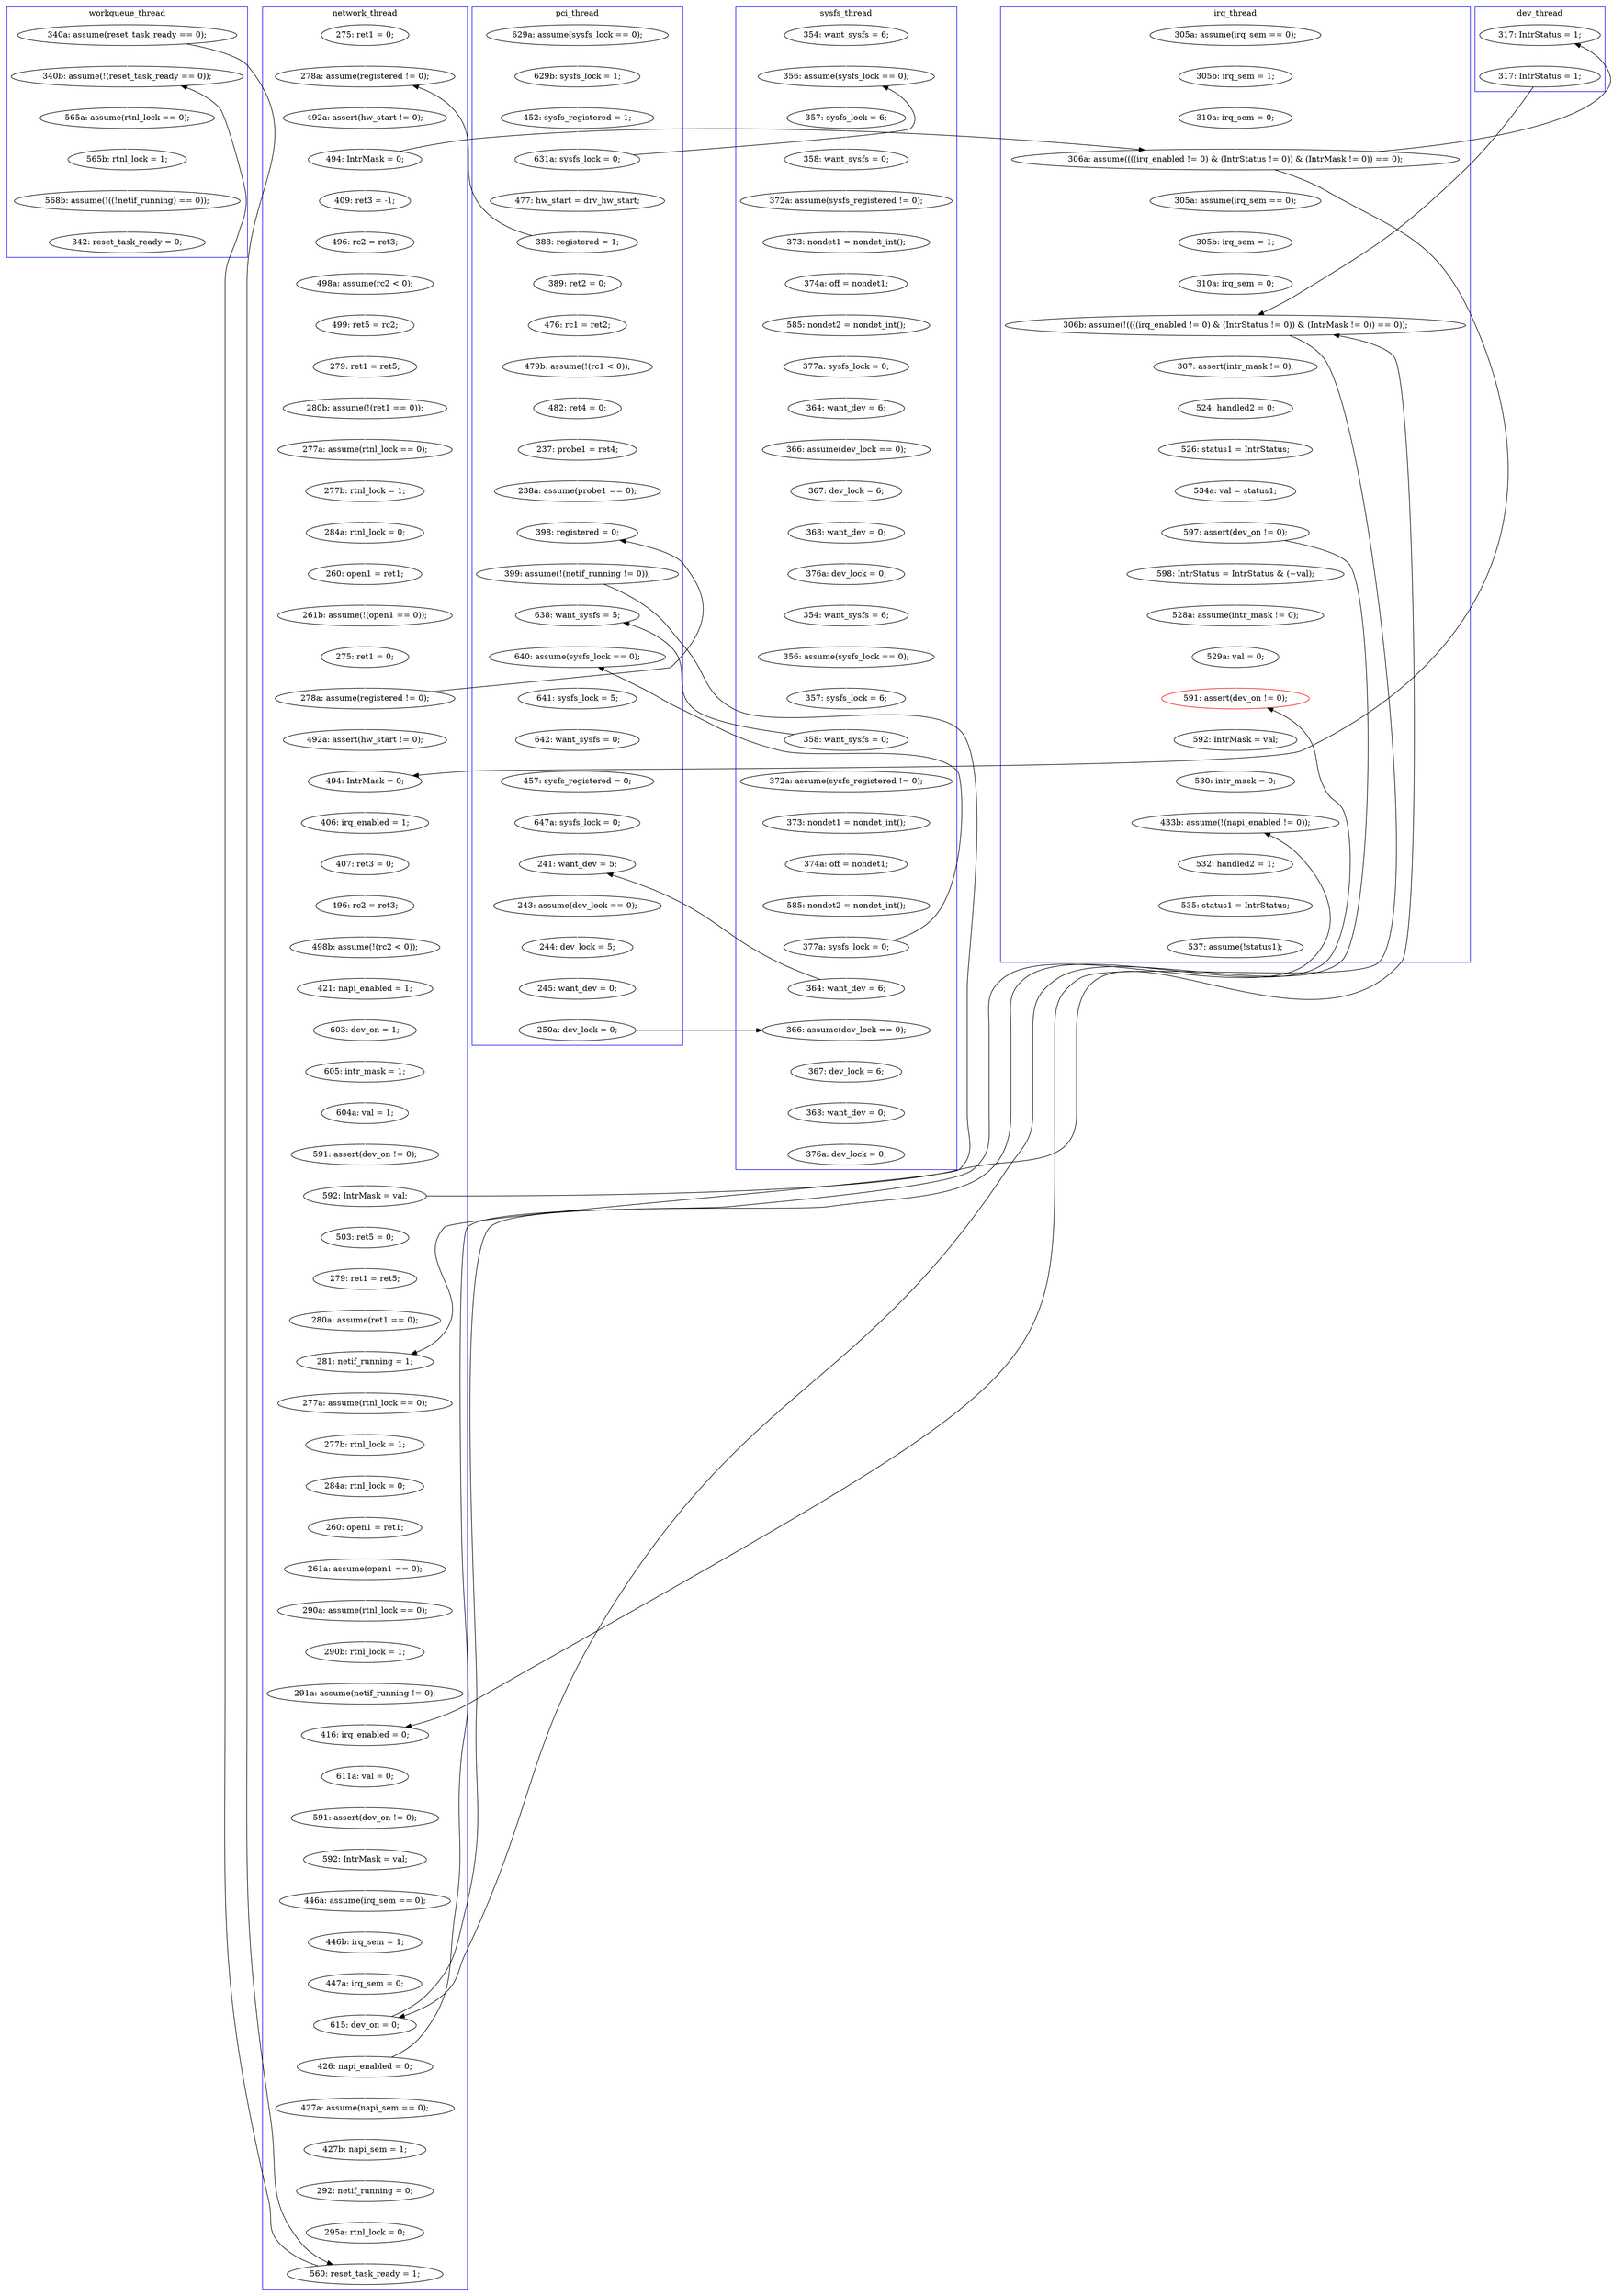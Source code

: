 digraph Counterexample {
	308 -> 322 [color = white, style = solid]
	157 -> 158 [color = white, style = solid]
	204 -> 208 [color = white, style = solid]
	36 -> 101 [color = black, style = solid, constraint = false]
	144 -> 183 [color = white, style = solid]
	262 -> 263 [color = black, style = solid, constraint = false]
	205 -> 206 [color = white, style = solid]
	191 -> 194 [color = white, style = solid]
	242 -> 244 [color = white, style = solid]
	70 -> 75 [color = white, style = solid]
	303 -> 304 [color = white, style = solid]
	213 -> 214 [color = white, style = solid]
	71 -> 72 [color = white, style = solid]
	40 -> 49 [color = white, style = solid]
	36 -> 40 [color = white, style = solid]
	269 -> 270 [color = white, style = solid]
	153 -> 155 [color = white, style = solid]
	263 -> 286 [color = black, style = solid, constraint = false]
	252 -> 253 [color = white, style = solid]
	56 -> 58 [color = white, style = solid]
	298 -> 309 [color = white, style = solid]
	117 -> 126 [color = white, style = solid]
	239 -> 256 [color = white, style = solid]
	292 -> 301 [color = white, style = solid]
	226 -> 230 [color = white, style = solid]
	80 -> 81 [color = white, style = solid]
	268 -> 294 [color = black, style = solid, constraint = false]
	146 -> 164 [color = white, style = solid]
	228 -> 237 [color = black, style = solid, constraint = false]
	198 -> 201 [color = white, style = solid]
	263 -> 268 [color = white, style = solid]
	86 -> 89 [color = white, style = solid]
	206 -> 207 [color = white, style = solid]
	72 -> 73 [color = white, style = solid]
	127 -> 279 [color = black, style = solid, constraint = false]
	126 -> 228 [color = black, style = solid, constraint = false]
	81 -> 85 [color = white, style = solid]
	258 -> 260 [color = white, style = solid]
	152 -> 153 [color = white, style = solid]
	91 -> 146 [color = black, style = solid, constraint = false]
	185 -> 208 [color = black, style = solid, constraint = false]
	141 -> 144 [color = white, style = solid]
	287 -> 289 [color = white, style = solid]
	100 -> 101 [color = white, style = solid]
	91 -> 117 [color = black, style = solid, constraint = false]
	279 -> 313 [color = black, style = solid, constraint = false]
	260 -> 262 [color = white, style = solid]
	73 -> 91 [color = white, style = solid]
	245 -> 252 [color = white, style = solid]
	112 -> 114 [color = white, style = solid]
	317 -> 319 [color = white, style = solid]
	189 -> 228 [color = black, style = solid, constraint = false]
	262 -> 264 [color = white, style = solid]
	172 -> 178 [color = white, style = solid]
	136 -> 145 [color = white, style = solid]
	286 -> 287 [color = white, style = solid]
	194 -> 200 [color = white, style = solid]
	66 -> 69 [color = white, style = solid]
	101 -> 102 [color = white, style = solid]
	211 -> 212 [color = white, style = solid]
	268 -> 269 [color = white, style = solid]
	150 -> 151 [color = white, style = solid]
	208 -> 211 [color = white, style = solid]
	212 -> 213 [color = white, style = solid]
	284 -> 286 [color = white, style = solid]
	75 -> 78 [color = white, style = solid]
	306 -> 307 [color = white, style = solid]
	149 -> 150 [color = white, style = solid]
	145 -> 146 [color = white, style = solid]
	42 -> 51 [color = white, style = solid]
	283 -> 284 [color = white, style = solid]
	105 -> 106 [color = white, style = solid]
	49 -> 51 [color = black, style = solid, constraint = false]
	158 -> 196 [color = black, style = solid, constraint = false]
	127 -> 313 [color = white, style = solid]
	89 -> 134 [color = white, style = solid]
	274 -> 279 [color = white, style = solid]
	165 -> 166 [color = white, style = solid]
	179 -> 180 [color = white, style = solid]
	313 -> 316 [color = white, style = solid]
	305 -> 306 [color = black, style = solid, constraint = false]
	169 -> 172 [color = white, style = solid]
	222 -> 228 [color = white, style = solid]
	316 -> 317 [color = white, style = solid]
	29 -> 32 [color = white, style = solid]
	219 -> 220 [color = white, style = solid]
	273 -> 274 [color = white, style = solid]
	200 -> 209 [color = white, style = solid]
	301 -> 302 [color = white, style = solid]
	58 -> 63 [color = white, style = solid]
	50 -> 121 [color = white, style = solid]
	158 -> 160 [color = white, style = solid]
	214 -> 217 [color = white, style = solid]
	200 -> 205 [color = black, style = solid, constraint = false]
	244 -> 245 [color = white, style = solid]
	228 -> 239 [color = white, style = solid]
	103 -> 105 [color = white, style = solid]
	51 -> 56 [color = white, style = solid]
	302 -> 303 [color = white, style = solid]
	161 -> 191 [color = white, style = solid]
	160 -> 161 [color = white, style = solid]
	151 -> 152 [color = white, style = solid]
	166 -> 169 [color = white, style = solid]
	91 -> 219 [color = white, style = solid]
	178 -> 179 [color = white, style = solid]
	32 -> 36 [color = white, style = solid]
	201 -> 204 [color = white, style = solid]
	189 -> 198 [color = white, style = solid]
	28 -> 29 [color = white, style = solid]
	296 -> 298 [color = white, style = solid]
	85 -> 86 [color = white, style = solid]
	289 -> 294 [color = white, style = solid]
	185 -> 196 [color = white, style = solid]
	109 -> 112 [color = white, style = solid]
	207 -> 233 [color = white, style = solid]
	264 -> 283 [color = white, style = solid]
	125 -> 141 [color = white, style = solid]
	237 -> 242 [color = white, style = solid]
	78 -> 80 [color = white, style = solid]
	209 -> 306 [color = white, style = solid]
	58 -> 91 [color = black, style = solid, constraint = false]
	156 -> 157 [color = white, style = solid]
	307 -> 308 [color = white, style = solid]
	254 -> 263 [color = white, style = solid]
	294 -> 296 [color = white, style = solid]
	253 -> 254 [color = white, style = solid]
	196 -> 205 [color = white, style = solid]
	256 -> 258 [color = white, style = solid]
	319 -> 335 [color = white, style = solid]
	183 -> 185 [color = white, style = solid]
	134 -> 136 [color = white, style = solid]
	304 -> 305 [color = white, style = solid]
	220 -> 222 [color = white, style = solid]
	164 -> 165 [color = white, style = solid]
	121 -> 124 [color = white, style = solid]
	186 -> 189 [color = white, style = solid]
	230 -> 237 [color = white, style = solid]
	106 -> 109 [color = white, style = solid]
	180 -> 186 [color = white, style = solid]
	102 -> 103 [color = white, style = solid]
	136 -> 183 [color = black, style = solid, constraint = false]
	209 -> 301 [color = black, style = solid, constraint = false]
	217 -> 225 [color = white, style = solid]
	233 -> 292 [color = white, style = solid]
	225 -> 226 [color = white, style = solid]
	270 -> 273 [color = white, style = solid]
	124 -> 125 [color = white, style = solid]
	114 -> 149 [color = white, style = solid]
	69 -> 70 [color = white, style = solid]
	63 -> 66 [color = white, style = solid]
	155 -> 156 [color = white, style = solid]
	49 -> 50 [color = white, style = solid]
	subgraph cluster7 {
		label = dev_thread
		color = blue
		117  [label = "317: IntrStatus = 1;"]
		126  [label = "317: IntrStatus = 1;"]
	}
	subgraph cluster5 {
		label = workqueue_thread
		color = blue
		127  [label = "340a: assume(reset_task_ready == 0);"]
		319  [label = "568b: assume(!((!netif_running) == 0));"]
		335  [label = "342: reset_task_ready = 0;"]
		316  [label = "565a: assume(rtnl_lock == 0);"]
		313  [label = "340b: assume(!(reset_task_ready == 0));"]
		317  [label = "565b: rtnl_lock = 1;"]
	}
	subgraph cluster3 {
		label = irq_thread
		color = blue
		289  [label = "530: intr_mask = 0;"]
		262  [label = "597: assert(dev_on != 0);"]
		309  [label = "537: assume(!status1);"]
		219  [label = "305a: assume(irq_sem == 0);"]
		260  [label = "534a: val = status1;"]
		283  [label = "528a: assume(intr_mask != 0);"]
		298  [label = "535: status1 = IntrStatus;"]
		294  [label = "433b: assume(!(napi_enabled != 0));"]
		222  [label = "310a: irq_sem = 0;"]
		71  [label = "305a: assume(irq_sem == 0);"]
		73  [label = "310a: irq_sem = 0;"]
		296  [label = "532: handled2 = 1;"]
		220  [label = "305b: irq_sem = 1;"]
		239  [label = "307: assert(intr_mask != 0);"]
		228  [label = "306b: assume(!((((irq_enabled != 0) & (IntrStatus != 0)) & (IntrMask != 0)) == 0));"]
		256  [label = "524: handled2 = 0;"]
		284  [label = "529a: val = 0;"]
		286  [label = "591: assert(dev_on != 0);", color = red]
		287  [label = "592: IntrMask = val;"]
		72  [label = "305b: irq_sem = 1;"]
		264  [label = "598: IntrStatus = IntrStatus & (~val);"]
		258  [label = "526: status1 = IntrStatus;"]
		91  [label = "306a: assume((((irq_enabled != 0) & (IntrStatus != 0)) & (IntrMask != 0)) == 0);"]
	}
	subgraph cluster6 {
		label = sysfs_thread
		color = blue
		112  [label = "585: nondet2 = nondet_int();"]
		153  [label = "376a: dev_lock = 0;"]
		194  [label = "585: nondet2 = nondet_int();"]
		322  [label = "376a: dev_lock = 0;"]
		101  [label = "356: assume(sysfs_lock == 0);"]
		306  [label = "366: assume(dev_lock == 0);"]
		151  [label = "367: dev_lock = 6;"]
		102  [label = "357: sysfs_lock = 6;"]
		103  [label = "358: want_sysfs = 0;"]
		152  [label = "368: want_dev = 0;"]
		150  [label = "366: assume(dev_lock == 0);"]
		106  [label = "373: nondet1 = nondet_int();"]
		100  [label = "354: want_sysfs = 6;"]
		200  [label = "377a: sysfs_lock = 0;"]
		149  [label = "364: want_dev = 6;"]
		156  [label = "356: assume(sysfs_lock == 0);"]
		161  [label = "373: nondet1 = nondet_int();"]
		105  [label = "372a: assume(sysfs_registered != 0);"]
		191  [label = "374a: off = nondet1;"]
		109  [label = "374a: off = nondet1;"]
		160  [label = "372a: assume(sysfs_registered != 0);"]
		114  [label = "377a: sysfs_lock = 0;"]
		158  [label = "358: want_sysfs = 0;"]
		308  [label = "368: want_dev = 0;"]
		209  [label = "364: want_dev = 6;"]
		157  [label = "357: sysfs_lock = 6;"]
		155  [label = "354: want_sysfs = 6;"]
		307  [label = "367: dev_lock = 6;"]
	}
	subgraph cluster1 {
		label = pci_thread
		color = blue
		185  [label = "399: assume(!(netif_running != 0));"]
		207  [label = "642: want_sysfs = 0;"]
		141  [label = "237: probe1 = ret4;"]
		305  [label = "250a: dev_lock = 0;"]
		233  [label = "457: sysfs_registered = 0;"]
		50  [label = "389: ret2 = 0;"]
		196  [label = "638: want_sysfs = 5;"]
		301  [label = "241: want_dev = 5;"]
		124  [label = "479b: assume(!(rc1 < 0));"]
		304  [label = "245: want_dev = 0;"]
		144  [label = "238a: assume(probe1 == 0);"]
		32  [label = "452: sysfs_registered = 1;"]
		28  [label = "629a: assume(sysfs_lock == 0);"]
		205  [label = "640: assume(sysfs_lock == 0);"]
		36  [label = "631a: sysfs_lock = 0;"]
		49  [label = "388: registered = 1;"]
		302  [label = "243: assume(dev_lock == 0);"]
		292  [label = "647a: sysfs_lock = 0;"]
		206  [label = "641: sysfs_lock = 5;"]
		29  [label = "629b: sysfs_lock = 1;"]
		183  [label = "398: registered = 0;"]
		121  [label = "476: rc1 = ret2;"]
		40  [label = "477: hw_start = drv_hw_start;"]
		303  [label = "244: dev_lock = 5;"]
		125  [label = "482: ret4 = 0;"]
	}
	subgraph cluster2 {
		label = network_thread
		color = blue
		136  [label = "278a: assume(registered != 0);"]
		66  [label = "496: rc2 = ret3;"]
		253  [label = "446b: irq_sem = 1;"]
		69  [label = "498a: assume(rc2 < 0);"]
		51  [label = "278a: assume(registered != 0);"]
		217  [label = "261a: assume(open1 == 0);"]
		146  [label = "494: IntrMask = 0;"]
		63  [label = "409: ret3 = -1;"]
		254  [label = "447a: irq_sem = 0;"]
		279  [label = "560: reset_task_ready = 1;"]
		273  [label = "292: netif_running = 0;"]
		214  [label = "260: open1 = ret1;"]
		208  [label = "281: netif_running = 1;"]
		180  [label = "604a: val = 1;"]
		252  [label = "446a: assume(irq_sem == 0);"]
		58  [label = "494: IntrMask = 0;"]
		172  [label = "421: napi_enabled = 1;"]
		237  [label = "416: irq_enabled = 0;"]
		189  [label = "592: IntrMask = val;"]
		268  [label = "426: napi_enabled = 0;"]
		166  [label = "496: rc2 = ret3;"]
		80  [label = "277a: assume(rtnl_lock == 0);"]
		201  [label = "279: ret1 = ret5;"]
		230  [label = "291a: assume(netif_running != 0);"]
		81  [label = "277b: rtnl_lock = 1;"]
		211  [label = "277a: assume(rtnl_lock == 0);"]
		225  [label = "290a: assume(rtnl_lock == 0);"]
		213  [label = "284a: rtnl_lock = 0;"]
		75  [label = "279: ret1 = ret5;"]
		186  [label = "591: assert(dev_on != 0);"]
		169  [label = "498b: assume(!(rc2 < 0));"]
		263  [label = "615: dev_on = 0;"]
		178  [label = "603: dev_on = 1;"]
		204  [label = "280a: assume(ret1 == 0);"]
		245  [label = "592: IntrMask = val;"]
		70  [label = "499: ret5 = rc2;"]
		85  [label = "284a: rtnl_lock = 0;"]
		212  [label = "277b: rtnl_lock = 1;"]
		145  [label = "492a: assert(hw_start != 0);"]
		86  [label = "260: open1 = ret1;"]
		42  [label = "275: ret1 = 0;"]
		270  [label = "427b: napi_sem = 1;"]
		242  [label = "611a: val = 0;"]
		164  [label = "406: irq_enabled = 1;"]
		274  [label = "295a: rtnl_lock = 0;"]
		56  [label = "492a: assert(hw_start != 0);"]
		269  [label = "427a: assume(napi_sem == 0);"]
		226  [label = "290b: rtnl_lock = 1;"]
		134  [label = "275: ret1 = 0;"]
		198  [label = "503: ret5 = 0;"]
		78  [label = "280b: assume(!(ret1 == 0));"]
		165  [label = "407: ret3 = 0;"]
		244  [label = "591: assert(dev_on != 0);"]
		179  [label = "605: intr_mask = 1;"]
		89  [label = "261b: assume(!(open1 == 0));"]
	}
}
